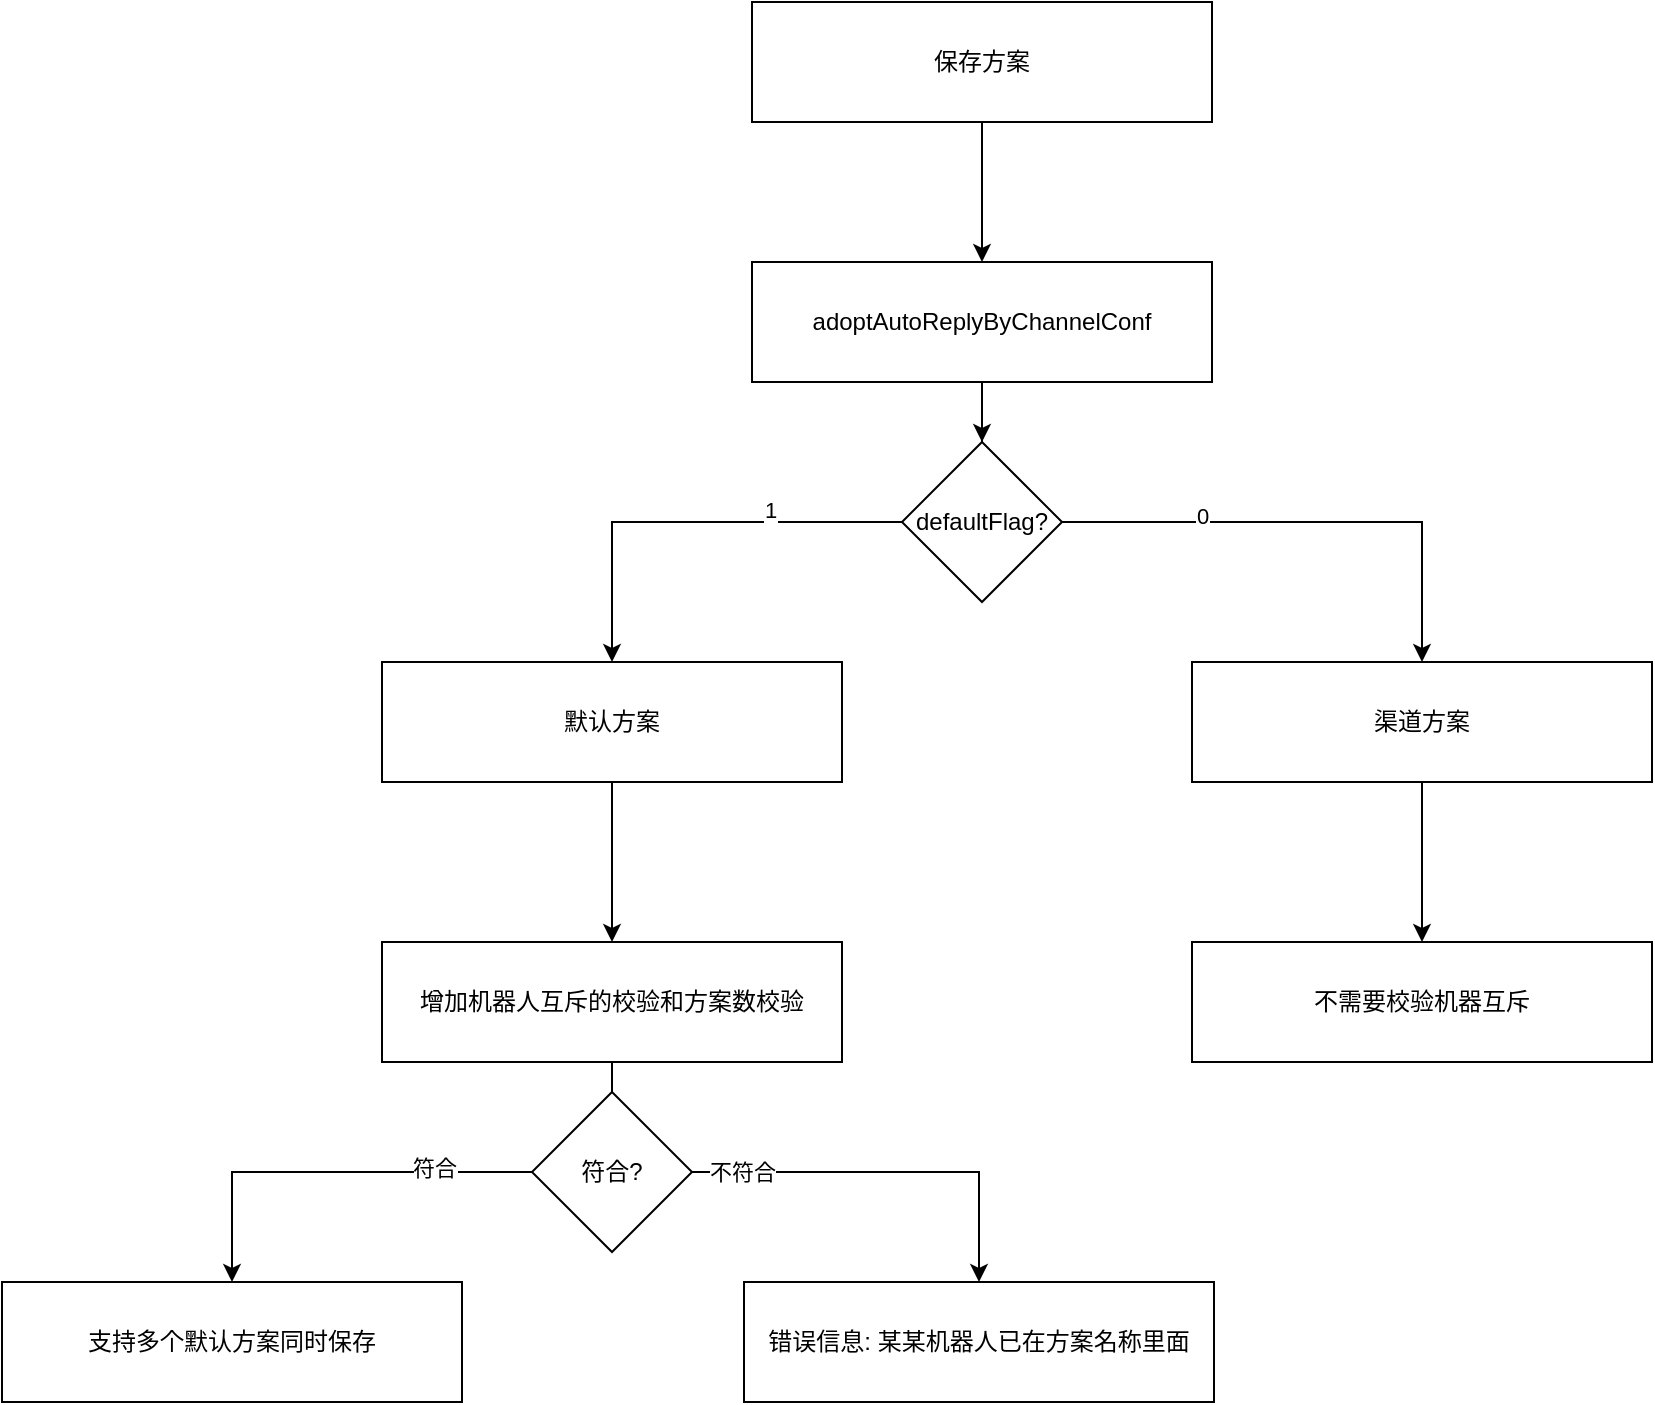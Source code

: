 <mxfile version="22.1.0" type="github">
  <diagram name="第 1 页" id="a9w4p1sG9YkQIjeEGbVO">
    <mxGraphModel dx="2223" dy="734" grid="1" gridSize="10" guides="1" tooltips="1" connect="1" arrows="1" fold="1" page="1" pageScale="1" pageWidth="827" pageHeight="1169" math="0" shadow="0">
      <root>
        <mxCell id="0" />
        <mxCell id="1" parent="0" />
        <mxCell id="2LKEeEdWMR6j1Iujc3-p-8" value="" style="edgeStyle=orthogonalEdgeStyle;rounded=0;orthogonalLoop=1;jettySize=auto;html=1;" parent="1" source="Dj_vyTqYREw2iZnULHn3-3" target="2LKEeEdWMR6j1Iujc3-p-7" edge="1">
          <mxGeometry relative="1" as="geometry" />
        </mxCell>
        <mxCell id="Dj_vyTqYREw2iZnULHn3-6" value="1" style="edgeLabel;html=1;align=center;verticalAlign=middle;resizable=0;points=[];" vertex="1" connectable="0" parent="2LKEeEdWMR6j1Iujc3-p-8">
          <mxGeometry x="-0.385" y="-6" relative="1" as="geometry">
            <mxPoint as="offset" />
          </mxGeometry>
        </mxCell>
        <mxCell id="2LKEeEdWMR6j1Iujc3-p-11" value="" style="edgeStyle=orthogonalEdgeStyle;rounded=0;orthogonalLoop=1;jettySize=auto;html=1;" parent="1" source="2LKEeEdWMR6j1Iujc3-p-2" target="2LKEeEdWMR6j1Iujc3-p-10" edge="1">
          <mxGeometry relative="1" as="geometry" />
        </mxCell>
        <mxCell id="2LKEeEdWMR6j1Iujc3-p-12" value="0" style="edgeLabel;html=1;align=center;verticalAlign=middle;resizable=0;points=[];" parent="2LKEeEdWMR6j1Iujc3-p-11" vertex="1" connectable="0">
          <mxGeometry x="-0.004" y="3" relative="1" as="geometry">
            <mxPoint as="offset" />
          </mxGeometry>
        </mxCell>
        <mxCell id="2LKEeEdWMR6j1Iujc3-p-2" value="adoptAutoReplyByChannelConf" style="rounded=0;whiteSpace=wrap;html=1;" parent="1" vertex="1">
          <mxGeometry x="350" y="400" width="230" height="60" as="geometry" />
        </mxCell>
        <mxCell id="2LKEeEdWMR6j1Iujc3-p-4" value="" style="edgeStyle=orthogonalEdgeStyle;rounded=0;orthogonalLoop=1;jettySize=auto;html=1;" parent="1" source="2LKEeEdWMR6j1Iujc3-p-3" target="2LKEeEdWMR6j1Iujc3-p-2" edge="1">
          <mxGeometry relative="1" as="geometry" />
        </mxCell>
        <mxCell id="2LKEeEdWMR6j1Iujc3-p-3" value="保存方案" style="rounded=0;whiteSpace=wrap;html=1;" parent="1" vertex="1">
          <mxGeometry x="350" y="270" width="230" height="60" as="geometry" />
        </mxCell>
        <mxCell id="2LKEeEdWMR6j1Iujc3-p-16" value="" style="edgeStyle=orthogonalEdgeStyle;rounded=0;orthogonalLoop=1;jettySize=auto;html=1;" parent="1" source="2LKEeEdWMR6j1Iujc3-p-7" target="2LKEeEdWMR6j1Iujc3-p-15" edge="1">
          <mxGeometry relative="1" as="geometry" />
        </mxCell>
        <mxCell id="2LKEeEdWMR6j1Iujc3-p-7" value="默认方案" style="rounded=0;whiteSpace=wrap;html=1;" parent="1" vertex="1">
          <mxGeometry x="165" y="600" width="230" height="60" as="geometry" />
        </mxCell>
        <mxCell id="2LKEeEdWMR6j1Iujc3-p-34" value="" style="edgeStyle=orthogonalEdgeStyle;rounded=0;orthogonalLoop=1;jettySize=auto;html=1;" parent="1" source="2LKEeEdWMR6j1Iujc3-p-10" target="2LKEeEdWMR6j1Iujc3-p-33" edge="1">
          <mxGeometry relative="1" as="geometry" />
        </mxCell>
        <mxCell id="2LKEeEdWMR6j1Iujc3-p-10" value="渠道方案" style="rounded=0;whiteSpace=wrap;html=1;" parent="1" vertex="1">
          <mxGeometry x="570" y="600" width="230" height="60" as="geometry" />
        </mxCell>
        <mxCell id="2LKEeEdWMR6j1Iujc3-p-18" value="" style="edgeStyle=orthogonalEdgeStyle;rounded=0;orthogonalLoop=1;jettySize=auto;html=1;" parent="1" source="2LKEeEdWMR6j1Iujc3-p-15" target="2LKEeEdWMR6j1Iujc3-p-17" edge="1">
          <mxGeometry relative="1" as="geometry" />
        </mxCell>
        <mxCell id="2LKEeEdWMR6j1Iujc3-p-19" value="不符合" style="edgeLabel;html=1;align=center;verticalAlign=middle;resizable=0;points=[];" parent="2LKEeEdWMR6j1Iujc3-p-18" vertex="1" connectable="0">
          <mxGeometry x="-0.186" relative="1" as="geometry">
            <mxPoint as="offset" />
          </mxGeometry>
        </mxCell>
        <mxCell id="2LKEeEdWMR6j1Iujc3-p-21" value="" style="edgeStyle=orthogonalEdgeStyle;rounded=0;orthogonalLoop=1;jettySize=auto;html=1;" parent="1" source="2LKEeEdWMR6j1Iujc3-p-15" target="2LKEeEdWMR6j1Iujc3-p-20" edge="1">
          <mxGeometry relative="1" as="geometry" />
        </mxCell>
        <mxCell id="2LKEeEdWMR6j1Iujc3-p-22" value="符合" style="edgeLabel;html=1;align=center;verticalAlign=middle;resizable=0;points=[];" parent="2LKEeEdWMR6j1Iujc3-p-21" vertex="1" connectable="0">
          <mxGeometry x="-0.04" y="-2" relative="1" as="geometry">
            <mxPoint as="offset" />
          </mxGeometry>
        </mxCell>
        <mxCell id="2LKEeEdWMR6j1Iujc3-p-15" value="增加机器人互斥的校验和方案数校验" style="rounded=0;whiteSpace=wrap;html=1;" parent="1" vertex="1">
          <mxGeometry x="165" y="740" width="230" height="60" as="geometry" />
        </mxCell>
        <mxCell id="2LKEeEdWMR6j1Iujc3-p-17" value="错误信息: 某某机器人已在方案名称里面" style="whiteSpace=wrap;html=1;rounded=0;" parent="1" vertex="1">
          <mxGeometry x="346" y="910" width="235" height="60" as="geometry" />
        </mxCell>
        <mxCell id="2LKEeEdWMR6j1Iujc3-p-20" value="支持多个默认方案同时保存" style="rounded=0;whiteSpace=wrap;html=1;" parent="1" vertex="1">
          <mxGeometry x="-25" y="910" width="230" height="60" as="geometry" />
        </mxCell>
        <mxCell id="2LKEeEdWMR6j1Iujc3-p-33" value="不需要校验机器互斥" style="rounded=0;whiteSpace=wrap;html=1;" parent="1" vertex="1">
          <mxGeometry x="570" y="740" width="230" height="60" as="geometry" />
        </mxCell>
        <mxCell id="Dj_vyTqYREw2iZnULHn3-4" value="" style="edgeStyle=orthogonalEdgeStyle;rounded=0;orthogonalLoop=1;jettySize=auto;html=1;" edge="1" parent="1" source="2LKEeEdWMR6j1Iujc3-p-2" target="Dj_vyTqYREw2iZnULHn3-3">
          <mxGeometry relative="1" as="geometry">
            <mxPoint x="465" y="460" as="sourcePoint" />
            <mxPoint x="280" y="600" as="targetPoint" />
          </mxGeometry>
        </mxCell>
        <mxCell id="Dj_vyTqYREw2iZnULHn3-3" value="defaultFlag?" style="rhombus;whiteSpace=wrap;html=1;" vertex="1" parent="1">
          <mxGeometry x="425" y="490" width="80" height="80" as="geometry" />
        </mxCell>
        <mxCell id="Dj_vyTqYREw2iZnULHn3-7" value="符合?" style="rhombus;whiteSpace=wrap;html=1;" vertex="1" parent="1">
          <mxGeometry x="240" y="815" width="80" height="80" as="geometry" />
        </mxCell>
      </root>
    </mxGraphModel>
  </diagram>
</mxfile>
